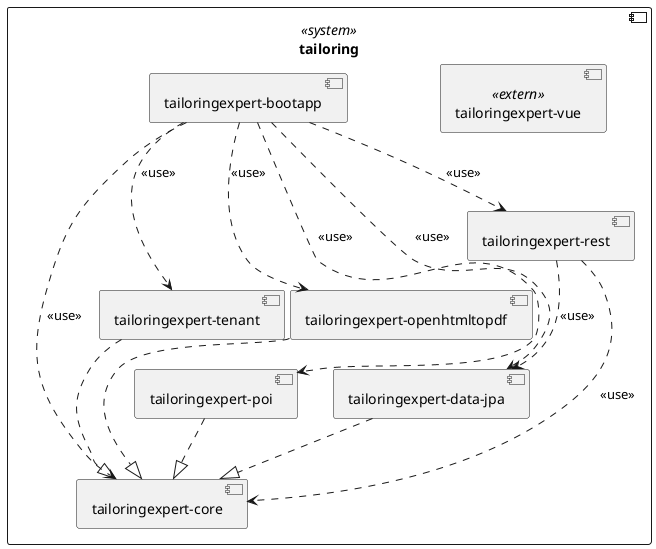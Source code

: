 @startuml TailoringWhitebox.png
skinparam componentStyle uml2

component tailoring <<system>> {
    component [tailoringexpert-core]

    component [tailoringexpert-tenant]
    [tailoringexpert-tenant] ..|> [tailoringexpert-core]

    component [tailoringexpert-data-jpa]
    [tailoringexpert-data-jpa] ..|> [tailoringexpert-core]

    component [tailoringexpert-openhtmltopdf]
    [tailoringexpert-openhtmltopdf] ..|> [tailoringexpert-core]

    component [tailoringexpert-poi]
    [tailoringexpert-poi] ..|> [tailoringexpert-core]

    component [tailoringexpert-rest]
    [tailoringexpert-rest] ..> [tailoringexpert-core] : <<use>>
    [tailoringexpert-rest] ..> [tailoringexpert-data-jpa] : <<use>>

    component [tailoringexpert-vue] <<extern>>

    component [tailoringexpert-bootapp]
    [tailoringexpert-bootapp] ..> [tailoringexpert-core] : <<use>>
    [tailoringexpert-bootapp] ..> [tailoringexpert-data-jpa] : <<use>>
    [tailoringexpert-bootapp] ..> [tailoringexpert-openhtmltopdf] : <<use>>
    [tailoringexpert-bootapp] ..> [tailoringexpert-poi] : <<use>>
    [tailoringexpert-bootapp] ..> [tailoringexpert-rest] : <<use>>
    [tailoringexpert-bootapp] ..> [tailoringexpert-tenant] : <<use>>

}
@enduml